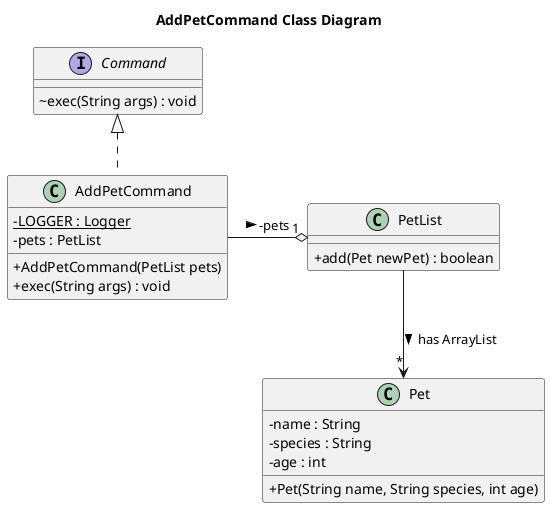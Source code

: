 @startuml
skinparam classAttributeIconSize 0
title AddPetCommand Class Diagram

interface Command {
    ~ exec(String args) : void
}

class AddPetCommand {
    - {static} LOGGER : Logger
    - pets : PetList
    + AddPetCommand(PetList pets)
    + exec(String args) : void
}

class PetList {
    + add(Pet newPet) : boolean
}

class Pet {
    - name : String
    - species : String
    - age : int
    + Pet(String name, String species, int age)
}

Command <|.. AddPetCommand

AddPetCommand --o "1" PetList : -pets >

PetList --> "*" Pet : has ArrayList >

AddPetCommand -right[hidden]- PetList

@enduml
